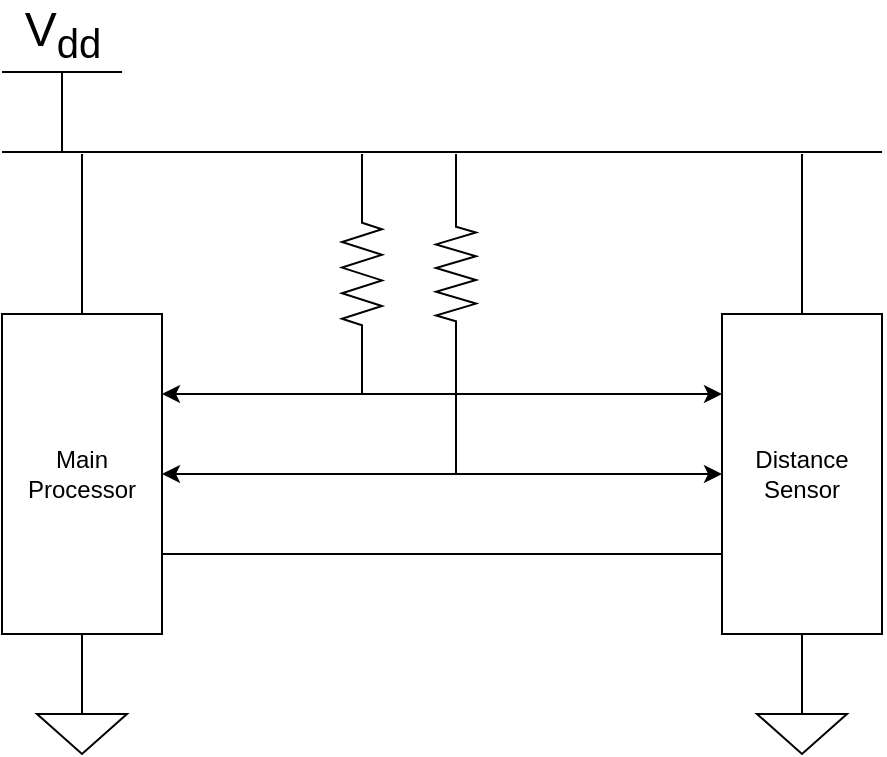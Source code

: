 <mxfile version="12.7.9" type="github"><diagram id="jOQu7O6UBlAVMyins9ye" name="Page-1"><mxGraphModel dx="1422" dy="1879" grid="1" gridSize="10" guides="1" tooltips="1" connect="1" arrows="1" fold="1" page="1" pageScale="1" pageWidth="827" pageHeight="1169" math="0" shadow="0"><root><mxCell id="0"/><mxCell id="1" parent="0"/><mxCell id="yYnHh8MSnnhD9M5fI0F1-1" value="Main Processor" style="rounded=0;whiteSpace=wrap;html=1;" vertex="1" parent="1"><mxGeometry x="120" y="80" width="80" height="160" as="geometry"/></mxCell><mxCell id="yYnHh8MSnnhD9M5fI0F1-2" value="" style="endArrow=classic;startArrow=classic;html=1;entryX=0;entryY=0.25;entryDx=0;entryDy=0;exitX=1;exitY=0.25;exitDx=0;exitDy=0;" edge="1" parent="1" source="yYnHh8MSnnhD9M5fI0F1-1" target="yYnHh8MSnnhD9M5fI0F1-15"><mxGeometry width="50" height="50" relative="1" as="geometry"><mxPoint x="250" y="120" as="sourcePoint"/><mxPoint x="250" y="70" as="targetPoint"/></mxGeometry></mxCell><mxCell id="yYnHh8MSnnhD9M5fI0F1-4" value="" style="endArrow=none;html=1;" edge="1" parent="1"><mxGeometry width="50" height="50" relative="1" as="geometry"><mxPoint x="560" y="-1" as="sourcePoint"/><mxPoint x="120" y="-1" as="targetPoint"/></mxGeometry></mxCell><mxCell id="yYnHh8MSnnhD9M5fI0F1-6" value="" style="pointerEvents=1;verticalLabelPosition=bottom;shadow=0;dashed=0;align=center;html=1;verticalAlign=top;shape=mxgraph.electrical.resistors.resistor_2;rotation=-90;" vertex="1" parent="1"><mxGeometry x="310" y="50" width="74" height="20" as="geometry"/></mxCell><mxCell id="yYnHh8MSnnhD9M5fI0F1-7" value="" style="pointerEvents=1;verticalLabelPosition=bottom;shadow=0;dashed=0;align=center;html=1;verticalAlign=top;shape=mxgraph.electrical.resistors.resistor_2;rotation=-90;" vertex="1" parent="1"><mxGeometry x="260" y="50" width="80" height="20" as="geometry"/></mxCell><mxCell id="yYnHh8MSnnhD9M5fI0F1-8" value="V&lt;sub&gt;dd&lt;/sub&gt;" style="verticalLabelPosition=top;verticalAlign=bottom;shape=mxgraph.electrical.signal_sources.vdd;shadow=0;dashed=0;align=center;strokeWidth=1;fontSize=24;html=1;flipV=1;" vertex="1" parent="1"><mxGeometry x="120" y="-41" width="60" height="40" as="geometry"/></mxCell><mxCell id="yYnHh8MSnnhD9M5fI0F1-11" value="" style="pointerEvents=1;verticalLabelPosition=bottom;shadow=0;dashed=0;align=center;html=1;verticalAlign=top;shape=mxgraph.electrical.signal_sources.signal_ground;" vertex="1" parent="1"><mxGeometry x="137.5" y="270" width="45" height="30" as="geometry"/></mxCell><mxCell id="yYnHh8MSnnhD9M5fI0F1-12" value="" style="pointerEvents=1;verticalLabelPosition=bottom;shadow=0;dashed=0;align=center;html=1;verticalAlign=top;shape=mxgraph.electrical.signal_sources.signal_ground;" vertex="1" parent="1"><mxGeometry x="497.5" y="270" width="45" height="30" as="geometry"/></mxCell><mxCell id="yYnHh8MSnnhD9M5fI0F1-13" value="" style="endArrow=none;html=1;exitX=0.5;exitY=0;exitDx=0;exitDy=0;" edge="1" parent="1" source="yYnHh8MSnnhD9M5fI0F1-1"><mxGeometry width="50" height="50" relative="1" as="geometry"><mxPoint x="390" y="240" as="sourcePoint"/><mxPoint x="160" as="targetPoint"/></mxGeometry></mxCell><mxCell id="yYnHh8MSnnhD9M5fI0F1-14" value="" style="endArrow=none;html=1;entryX=0.5;entryY=1;entryDx=0;entryDy=0;exitX=0.5;exitY=0;exitDx=0;exitDy=0;exitPerimeter=0;" edge="1" parent="1" source="yYnHh8MSnnhD9M5fI0F1-11" target="yYnHh8MSnnhD9M5fI0F1-1"><mxGeometry width="50" height="50" relative="1" as="geometry"><mxPoint x="390" y="240" as="sourcePoint"/><mxPoint x="440" y="190" as="targetPoint"/></mxGeometry></mxCell><mxCell id="yYnHh8MSnnhD9M5fI0F1-15" value="&lt;div&gt;Distance Sensor&lt;/div&gt;" style="rounded=0;whiteSpace=wrap;html=1;" vertex="1" parent="1"><mxGeometry x="480" y="80" width="80" height="160" as="geometry"/></mxCell><mxCell id="yYnHh8MSnnhD9M5fI0F1-16" value="" style="endArrow=none;html=1;entryX=0.5;entryY=0;entryDx=0;entryDy=0;" edge="1" parent="1" target="yYnHh8MSnnhD9M5fI0F1-15"><mxGeometry width="50" height="50" relative="1" as="geometry"><mxPoint x="520" as="sourcePoint"/><mxPoint x="440" y="160" as="targetPoint"/></mxGeometry></mxCell><mxCell id="yYnHh8MSnnhD9M5fI0F1-18" value="" style="endArrow=classic;startArrow=classic;html=1;entryX=0;entryY=0.5;entryDx=0;entryDy=0;" edge="1" parent="1" source="yYnHh8MSnnhD9M5fI0F1-1" target="yYnHh8MSnnhD9M5fI0F1-15"><mxGeometry width="50" height="50" relative="1" as="geometry"><mxPoint x="390" y="210" as="sourcePoint"/><mxPoint x="440" y="160" as="targetPoint"/></mxGeometry></mxCell><mxCell id="yYnHh8MSnnhD9M5fI0F1-19" value="" style="endArrow=none;html=1;exitX=1;exitY=0.75;exitDx=0;exitDy=0;entryX=0;entryY=0.75;entryDx=0;entryDy=0;" edge="1" parent="1" source="yYnHh8MSnnhD9M5fI0F1-1" target="yYnHh8MSnnhD9M5fI0F1-15"><mxGeometry width="50" height="50" relative="1" as="geometry"><mxPoint x="390" y="210" as="sourcePoint"/><mxPoint x="440" y="160" as="targetPoint"/></mxGeometry></mxCell><mxCell id="yYnHh8MSnnhD9M5fI0F1-20" value="" style="endArrow=none;html=1;entryX=1;entryY=0.5;entryDx=0;entryDy=0;entryPerimeter=0;" edge="1" parent="1" target="yYnHh8MSnnhD9M5fI0F1-7"><mxGeometry width="50" height="50" relative="1" as="geometry"><mxPoint x="300" as="sourcePoint"/><mxPoint x="440" y="160" as="targetPoint"/></mxGeometry></mxCell><mxCell id="yYnHh8MSnnhD9M5fI0F1-21" value="" style="endArrow=none;html=1;entryX=1;entryY=0.5;entryDx=0;entryDy=0;entryPerimeter=0;" edge="1" parent="1" target="yYnHh8MSnnhD9M5fI0F1-6"><mxGeometry width="50" height="50" relative="1" as="geometry"><mxPoint x="347" as="sourcePoint"/><mxPoint x="440" y="160" as="targetPoint"/></mxGeometry></mxCell><mxCell id="yYnHh8MSnnhD9M5fI0F1-22" value="" style="endArrow=none;html=1;entryX=0;entryY=0.5;entryDx=0;entryDy=0;entryPerimeter=0;" edge="1" parent="1" target="yYnHh8MSnnhD9M5fI0F1-7"><mxGeometry width="50" height="50" relative="1" as="geometry"><mxPoint x="300" y="120" as="sourcePoint"/><mxPoint x="440" y="160" as="targetPoint"/></mxGeometry></mxCell><mxCell id="yYnHh8MSnnhD9M5fI0F1-23" value="" style="endArrow=none;html=1;entryX=0;entryY=0.5;entryDx=0;entryDy=0;entryPerimeter=0;" edge="1" parent="1" target="yYnHh8MSnnhD9M5fI0F1-6"><mxGeometry width="50" height="50" relative="1" as="geometry"><mxPoint x="347" y="160" as="sourcePoint"/><mxPoint x="440" y="160" as="targetPoint"/></mxGeometry></mxCell><mxCell id="yYnHh8MSnnhD9M5fI0F1-24" value="" style="endArrow=none;html=1;entryX=0.5;entryY=1;entryDx=0;entryDy=0;exitX=0.5;exitY=0;exitDx=0;exitDy=0;exitPerimeter=0;" edge="1" parent="1" source="yYnHh8MSnnhD9M5fI0F1-12" target="yYnHh8MSnnhD9M5fI0F1-15"><mxGeometry width="50" height="50" relative="1" as="geometry"><mxPoint x="390" y="210" as="sourcePoint"/><mxPoint x="440" y="160" as="targetPoint"/></mxGeometry></mxCell></root></mxGraphModel></diagram></mxfile>